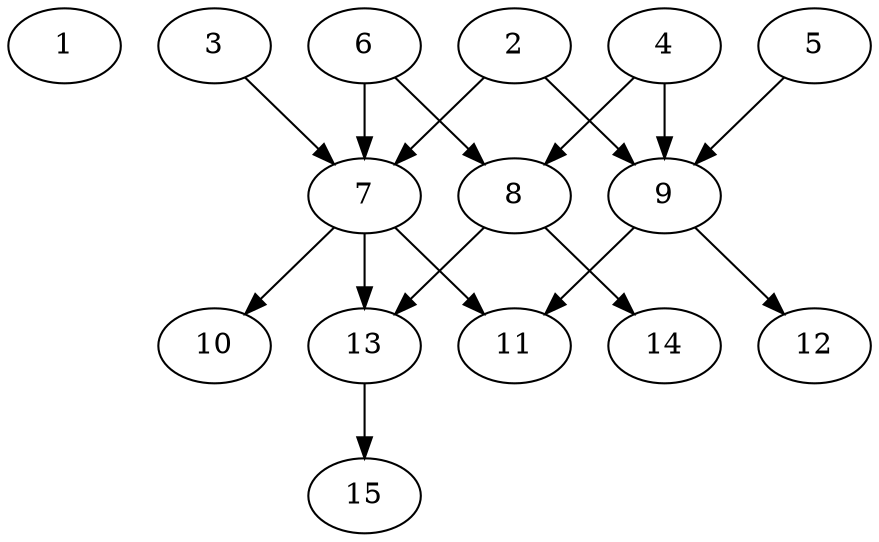 // DAG automatically generated by daggen at Tue Aug  6 16:26:17 2019
// ./daggen --dot -n 15 --ccr 0.5 --fat 0.6 --regular 0.5 --density 0.6 --mindata 5242880 --maxdata 52428800 
digraph G {
  1 [size="89792512", alpha="0.16", expect_size="44896256"] 
  2 [size="17225728", alpha="0.08", expect_size="8612864"] 
  2 -> 7 [size ="8612864"]
  2 -> 9 [size ="8612864"]
  3 [size="100564992", alpha="0.19", expect_size="50282496"] 
  3 -> 7 [size ="50282496"]
  4 [size="27027456", alpha="0.19", expect_size="13513728"] 
  4 -> 8 [size ="13513728"]
  4 -> 9 [size ="13513728"]
  5 [size="52996096", alpha="0.07", expect_size="26498048"] 
  5 -> 9 [size ="26498048"]
  6 [size="24969216", alpha="0.17", expect_size="12484608"] 
  6 -> 7 [size ="12484608"]
  6 -> 8 [size ="12484608"]
  7 [size="52643840", alpha="0.07", expect_size="26321920"] 
  7 -> 10 [size ="26321920"]
  7 -> 11 [size ="26321920"]
  7 -> 13 [size ="26321920"]
  8 [size="34564096", alpha="0.02", expect_size="17282048"] 
  8 -> 13 [size ="17282048"]
  8 -> 14 [size ="17282048"]
  9 [size="81823744", alpha="0.17", expect_size="40911872"] 
  9 -> 11 [size ="40911872"]
  9 -> 12 [size ="40911872"]
  10 [size="64858112", alpha="0.10", expect_size="32429056"] 
  11 [size="64999424", alpha="0.18", expect_size="32499712"] 
  12 [size="45674496", alpha="0.14", expect_size="22837248"] 
  13 [size="84019200", alpha="0.01", expect_size="42009600"] 
  13 -> 15 [size ="42009600"]
  14 [size="80838656", alpha="0.11", expect_size="40419328"] 
  15 [size="74887168", alpha="0.06", expect_size="37443584"] 
}
